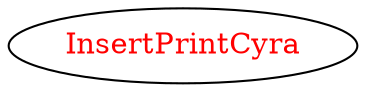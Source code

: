 digraph dependencyGraph {
 concentrate=true;
 ranksep="2.0";
 rankdir="LR"; 
 splines="ortho";
"InsertPrintCyra" [fontcolor="red"];
}